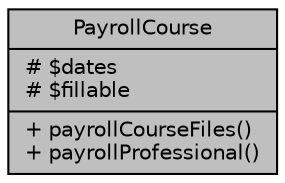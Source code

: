 digraph "PayrollCourse"
{
 // LATEX_PDF_SIZE
  bgcolor="transparent";
  edge [fontname="Helvetica",fontsize="10",labelfontname="Helvetica",labelfontsize="10"];
  node [fontname="Helvetica",fontsize="10",shape=record];
  Node1 [label="{PayrollCourse\n|# $dates\l# $fillable\l|+ payrollCourseFiles()\l+ payrollProfessional()\l}",height=0.2,width=0.4,color="black", fillcolor="grey75", style="filled", fontcolor="black",tooltip="Datos de los cursos."];
}
